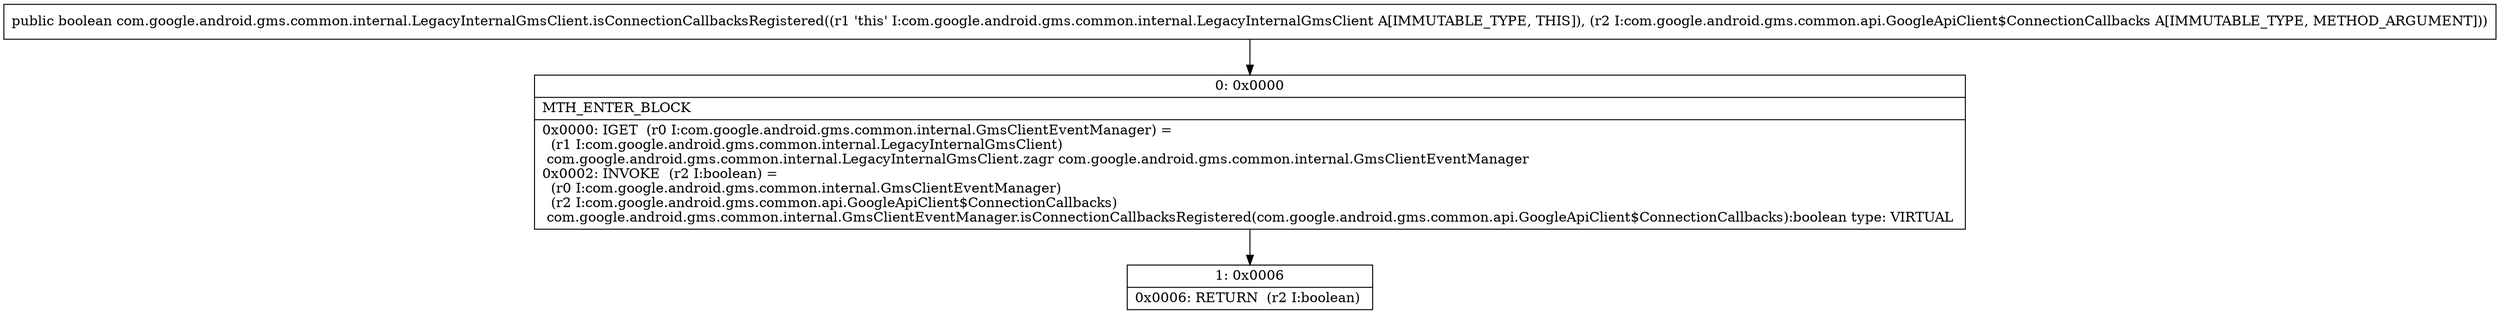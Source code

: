 digraph "CFG forcom.google.android.gms.common.internal.LegacyInternalGmsClient.isConnectionCallbacksRegistered(Lcom\/google\/android\/gms\/common\/api\/GoogleApiClient$ConnectionCallbacks;)Z" {
Node_0 [shape=record,label="{0\:\ 0x0000|MTH_ENTER_BLOCK\l|0x0000: IGET  (r0 I:com.google.android.gms.common.internal.GmsClientEventManager) = \l  (r1 I:com.google.android.gms.common.internal.LegacyInternalGmsClient)\l com.google.android.gms.common.internal.LegacyInternalGmsClient.zagr com.google.android.gms.common.internal.GmsClientEventManager \l0x0002: INVOKE  (r2 I:boolean) = \l  (r0 I:com.google.android.gms.common.internal.GmsClientEventManager)\l  (r2 I:com.google.android.gms.common.api.GoogleApiClient$ConnectionCallbacks)\l com.google.android.gms.common.internal.GmsClientEventManager.isConnectionCallbacksRegistered(com.google.android.gms.common.api.GoogleApiClient$ConnectionCallbacks):boolean type: VIRTUAL \l}"];
Node_1 [shape=record,label="{1\:\ 0x0006|0x0006: RETURN  (r2 I:boolean) \l}"];
MethodNode[shape=record,label="{public boolean com.google.android.gms.common.internal.LegacyInternalGmsClient.isConnectionCallbacksRegistered((r1 'this' I:com.google.android.gms.common.internal.LegacyInternalGmsClient A[IMMUTABLE_TYPE, THIS]), (r2 I:com.google.android.gms.common.api.GoogleApiClient$ConnectionCallbacks A[IMMUTABLE_TYPE, METHOD_ARGUMENT])) }"];
MethodNode -> Node_0;
Node_0 -> Node_1;
}

